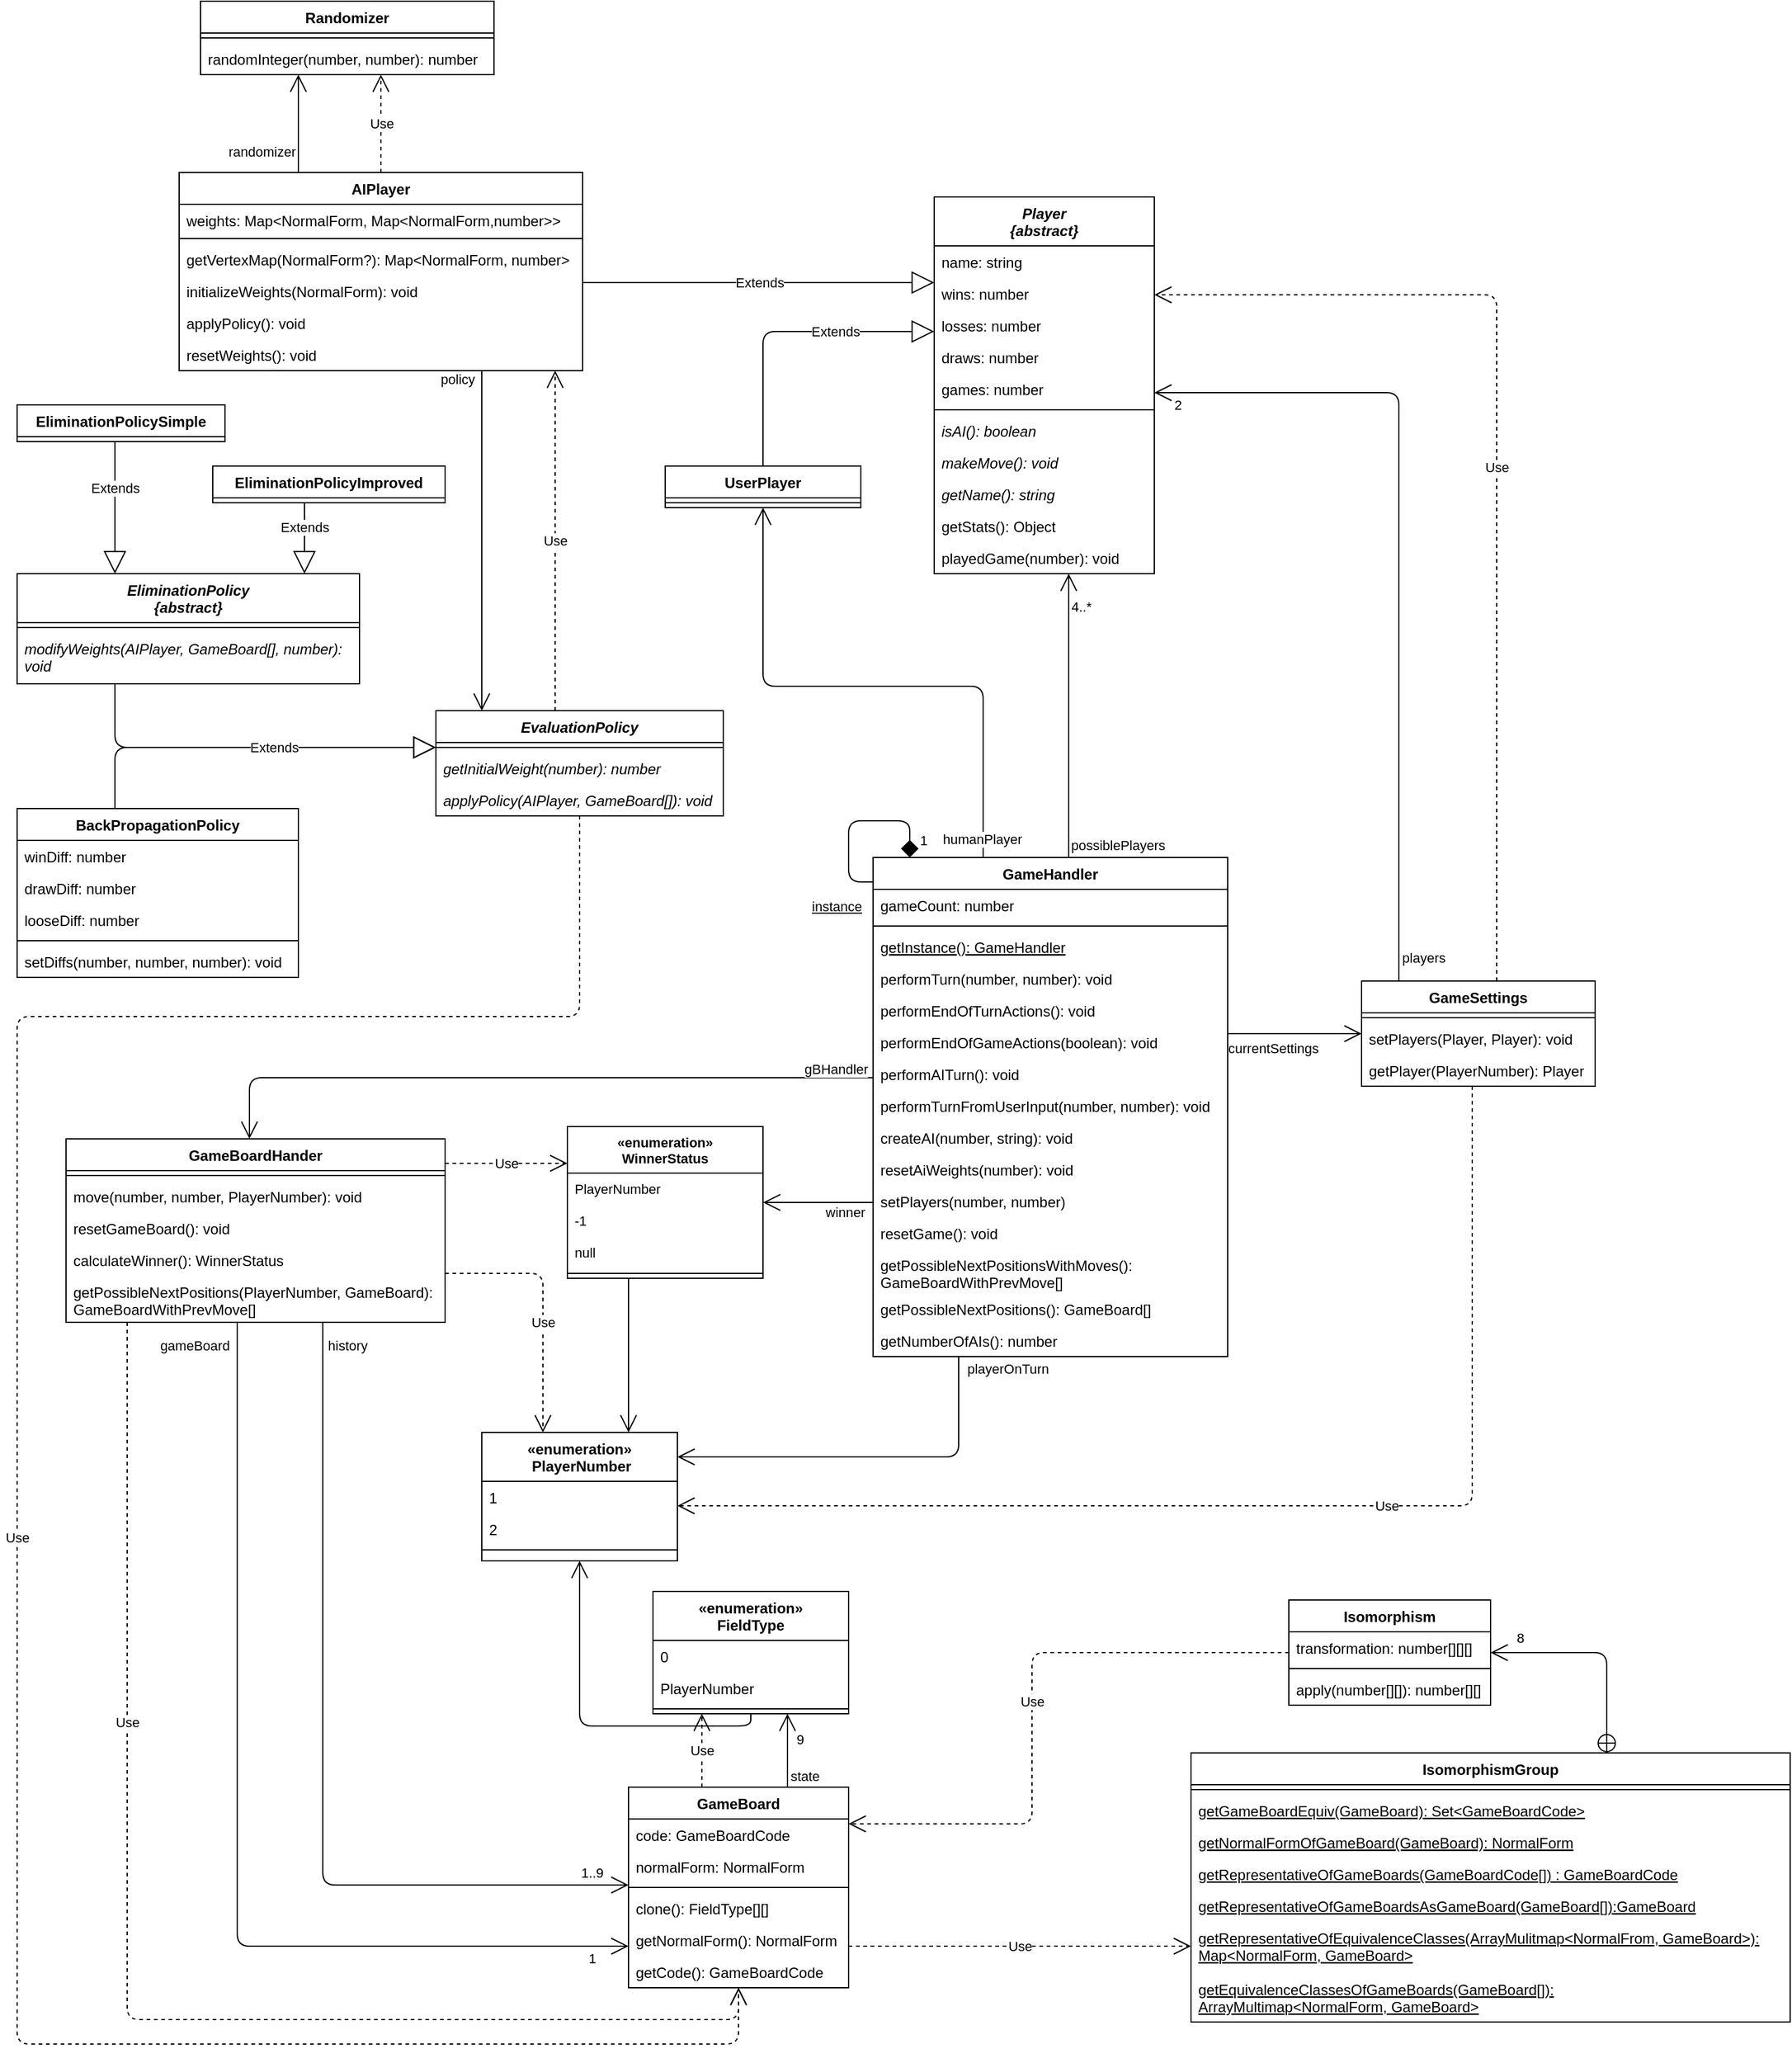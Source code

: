 <mxfile>
    <diagram id="LtpKRm_itNa-HTUQHWI9" name="Page-1">
        <mxGraphModel dx="2783" dy="-502" grid="1" gridSize="10" guides="0" tooltips="1" connect="1" arrows="1" fold="1" page="0" pageScale="1" pageWidth="850" pageHeight="1100" math="0" shadow="0">
            <root>
                <mxCell id="0"/>
                <mxCell id="1" parent="0"/>
                <mxCell id="2" value="GameHandler" style="swimlane;fontStyle=1;align=center;verticalAlign=top;childLayout=stackLayout;horizontal=1;startSize=26;horizontalStack=0;resizeParent=1;resizeParentMax=0;resizeLast=0;collapsible=1;marginBottom=0;labelBackgroundColor=default;fillStyle=auto;" parent="1" vertex="1">
                    <mxGeometry x="-130" y="1970" width="290" height="408" as="geometry"/>
                </mxCell>
                <mxCell id="13" value="gameCount: number" style="text;strokeColor=none;fillColor=none;align=left;verticalAlign=top;spacingLeft=4;spacingRight=4;overflow=hidden;rotatable=0;points=[[0,0.5],[1,0.5]];portConstraint=eastwest;" parent="2" vertex="1">
                    <mxGeometry y="26" width="290" height="26" as="geometry"/>
                </mxCell>
                <mxCell id="3" value="" style="line;strokeWidth=1;fillColor=none;align=left;verticalAlign=middle;spacingTop=-1;spacingLeft=3;spacingRight=3;rotatable=0;labelPosition=right;points=[];portConstraint=eastwest;strokeColor=inherit;" parent="2" vertex="1">
                    <mxGeometry y="52" width="290" height="8" as="geometry"/>
                </mxCell>
                <mxCell id="4" value="getInstance(): GameHandler" style="text;strokeColor=none;fillColor=none;align=left;verticalAlign=top;spacingLeft=4;spacingRight=4;overflow=hidden;rotatable=0;points=[[0,0.5],[1,0.5]];portConstraint=eastwest;fontStyle=4" parent="2" vertex="1">
                    <mxGeometry y="60" width="290" height="26" as="geometry"/>
                </mxCell>
                <mxCell id="14" value="performTurn(number, number): void" style="text;strokeColor=none;fillColor=none;align=left;verticalAlign=top;spacingLeft=4;spacingRight=4;overflow=hidden;rotatable=0;points=[[0,0.5],[1,0.5]];portConstraint=eastwest;" parent="2" vertex="1">
                    <mxGeometry y="86" width="290" height="26" as="geometry"/>
                </mxCell>
                <mxCell id="15" value="performEndOfTurnActions(): void" style="text;strokeColor=none;fillColor=none;align=left;verticalAlign=top;spacingLeft=4;spacingRight=4;overflow=hidden;rotatable=0;points=[[0,0.5],[1,0.5]];portConstraint=eastwest;" parent="2" vertex="1">
                    <mxGeometry y="112" width="290" height="26" as="geometry"/>
                </mxCell>
                <mxCell id="16" value="performEndOfGameActions(boolean): void" style="text;strokeColor=none;fillColor=none;align=left;verticalAlign=top;spacingLeft=4;spacingRight=4;overflow=hidden;rotatable=0;points=[[0,0.5],[1,0.5]];portConstraint=eastwest;" parent="2" vertex="1">
                    <mxGeometry y="138" width="290" height="26" as="geometry"/>
                </mxCell>
                <mxCell id="5" value="performAITurn(): void" style="text;strokeColor=none;fillColor=none;align=left;verticalAlign=top;spacingLeft=4;spacingRight=4;overflow=hidden;rotatable=0;points=[[0,0.5],[1,0.5]];portConstraint=eastwest;" parent="2" vertex="1">
                    <mxGeometry y="164" width="290" height="26" as="geometry"/>
                </mxCell>
                <mxCell id="6" value="performTurnFromUserInput(number, number): void" style="text;strokeColor=none;fillColor=none;align=left;verticalAlign=top;spacingLeft=4;spacingRight=4;overflow=hidden;rotatable=0;points=[[0,0.5],[1,0.5]];portConstraint=eastwest;" parent="2" vertex="1">
                    <mxGeometry y="190" width="290" height="26" as="geometry"/>
                </mxCell>
                <mxCell id="8" value="createAI(number, string): void" style="text;strokeColor=none;fillColor=none;align=left;verticalAlign=top;spacingLeft=4;spacingRight=4;overflow=hidden;rotatable=0;points=[[0,0.5],[1,0.5]];portConstraint=eastwest;" parent="2" vertex="1">
                    <mxGeometry y="216" width="290" height="26" as="geometry"/>
                </mxCell>
                <mxCell id="17" value="resetAiWeights(number): void" style="text;strokeColor=none;fillColor=none;align=left;verticalAlign=top;spacingLeft=4;spacingRight=4;overflow=hidden;rotatable=0;points=[[0,0.5],[1,0.5]];portConstraint=eastwest;" parent="2" vertex="1">
                    <mxGeometry y="242" width="290" height="26" as="geometry"/>
                </mxCell>
                <mxCell id="18" value="setPlayers(number, number)" style="text;strokeColor=none;fillColor=none;align=left;verticalAlign=top;spacingLeft=4;spacingRight=4;overflow=hidden;rotatable=0;points=[[0,0.5],[1,0.5]];portConstraint=eastwest;" parent="2" vertex="1">
                    <mxGeometry y="268" width="290" height="26" as="geometry"/>
                </mxCell>
                <mxCell id="7" value="resetGame(): void" style="text;strokeColor=none;fillColor=none;align=left;verticalAlign=top;spacingLeft=4;spacingRight=4;overflow=hidden;rotatable=0;points=[[0,0.5],[1,0.5]];portConstraint=eastwest;" parent="2" vertex="1">
                    <mxGeometry y="294" width="290" height="26" as="geometry"/>
                </mxCell>
                <mxCell id="9" value="getPossibleNextPositionsWithMoves(): &#10;GameBoardWithPrevMove[]" style="text;strokeColor=none;fillColor=none;align=left;verticalAlign=top;spacingLeft=4;spacingRight=4;overflow=hidden;rotatable=0;points=[[0,0.5],[1,0.5]];portConstraint=eastwest;" parent="2" vertex="1">
                    <mxGeometry y="320" width="290" height="36" as="geometry"/>
                </mxCell>
                <mxCell id="10" value="getPossibleNextPositions(): GameBoard[]" style="text;strokeColor=none;fillColor=none;align=left;verticalAlign=top;spacingLeft=4;spacingRight=4;overflow=hidden;rotatable=0;points=[[0,0.5],[1,0.5]];portConstraint=eastwest;" parent="2" vertex="1">
                    <mxGeometry y="356" width="290" height="26" as="geometry"/>
                </mxCell>
                <mxCell id="19" value="getNumberOfAIs(): number" style="text;strokeColor=none;fillColor=none;align=left;verticalAlign=top;spacingLeft=4;spacingRight=4;overflow=hidden;rotatable=0;points=[[0,0.5],[1,0.5]];portConstraint=eastwest;" parent="2" vertex="1">
                    <mxGeometry y="382" width="290" height="26" as="geometry"/>
                </mxCell>
                <mxCell id="11" value="&lt;font style=&quot;font-size: 11px;&quot;&gt;&lt;u&gt;instance&lt;/u&gt;&lt;/font&gt;" style="endArrow=diamond;endFill=1;endSize=12;html=1;fontSize=12;elbow=vertical;edgeStyle=orthogonalEdgeStyle;" parent="1" source="2" target="2" edge="1">
                    <mxGeometry x="-0.734" y="22" width="160" relative="1" as="geometry">
                        <mxPoint x="390" y="1860" as="sourcePoint"/>
                        <mxPoint x="400" y="1846" as="targetPoint"/>
                        <Array as="points">
                            <mxPoint x="-150" y="1990"/>
                            <mxPoint x="-150" y="1940"/>
                            <mxPoint x="-100" y="1940"/>
                        </Array>
                        <mxPoint x="12" y="20" as="offset"/>
                    </mxGeometry>
                </mxCell>
                <mxCell id="12" value="1" style="edgeLabel;html=1;align=center;verticalAlign=middle;resizable=0;points=[];fontSize=11;" parent="11" vertex="1" connectable="0">
                    <mxGeometry x="0.497" y="-1" relative="1" as="geometry">
                        <mxPoint x="18" y="15" as="offset"/>
                    </mxGeometry>
                </mxCell>
                <mxCell id="27" value="gBHandler" style="endArrow=open;endFill=0;html=1;edgeStyle=elbowEdgeStyle;align=left;verticalAlign=top;strokeWidth=1;endSize=12;" parent="1" source="2" target="33" edge="1">
                    <mxGeometry x="-0.793" y="-20" relative="1" as="geometry">
                        <mxPoint x="-70" y="2440" as="sourcePoint"/>
                        <mxPoint x="-220" y="2530" as="targetPoint"/>
                        <Array as="points">
                            <mxPoint x="-640" y="2150"/>
                            <mxPoint x="-700" y="2150"/>
                            <mxPoint x="-700" y="2120"/>
                            <mxPoint x="-300" y="2130"/>
                        </Array>
                        <mxPoint as="offset"/>
                    </mxGeometry>
                </mxCell>
                <mxCell id="33" value="GameBoardHander" style="swimlane;fontStyle=1;align=center;verticalAlign=top;childLayout=stackLayout;horizontal=1;startSize=26;horizontalStack=0;resizeParent=1;resizeParentMax=0;resizeLast=0;collapsible=1;marginBottom=0;" parent="1" vertex="1">
                    <mxGeometry x="-790" y="2200" width="310" height="150" as="geometry"/>
                </mxCell>
                <mxCell id="35" value="" style="line;strokeWidth=1;fillColor=none;align=left;verticalAlign=middle;spacingTop=-1;spacingLeft=3;spacingRight=3;rotatable=0;labelPosition=right;points=[];portConstraint=eastwest;strokeColor=inherit;" parent="33" vertex="1">
                    <mxGeometry y="26" width="310" height="8" as="geometry"/>
                </mxCell>
                <mxCell id="34" value="move(number, number, PlayerNumber): void" style="text;strokeColor=none;fillColor=none;align=left;verticalAlign=top;spacingLeft=4;spacingRight=4;overflow=hidden;rotatable=0;points=[[0,0.5],[1,0.5]];portConstraint=eastwest;" parent="33" vertex="1">
                    <mxGeometry y="34" width="310" height="26" as="geometry"/>
                </mxCell>
                <mxCell id="36" value="resetGameBoard(): void" style="text;strokeColor=none;fillColor=none;align=left;verticalAlign=top;spacingLeft=4;spacingRight=4;overflow=hidden;rotatable=0;points=[[0,0.5],[1,0.5]];portConstraint=eastwest;" parent="33" vertex="1">
                    <mxGeometry y="60" width="310" height="26" as="geometry"/>
                </mxCell>
                <mxCell id="37" value="calculateWinner(): WinnerStatus" style="text;strokeColor=none;fillColor=none;align=left;verticalAlign=top;spacingLeft=4;spacingRight=4;overflow=hidden;rotatable=0;points=[[0,0.5],[1,0.5]];portConstraint=eastwest;" parent="33" vertex="1">
                    <mxGeometry y="86" width="310" height="26" as="geometry"/>
                </mxCell>
                <mxCell id="38" value="getPossibleNextPositions(PlayerNumber, GameBoard): &#10;GameBoardWithPrevMove[]" style="text;strokeColor=none;fillColor=none;align=left;verticalAlign=top;spacingLeft=4;spacingRight=4;overflow=hidden;rotatable=0;points=[[0,0.5],[1,0.5]];portConstraint=eastwest;" parent="33" vertex="1">
                    <mxGeometry y="112" width="310" height="38" as="geometry"/>
                </mxCell>
                <mxCell id="48" value="" style="endArrow=open;endFill=1;endSize=12;html=1;strokeWidth=1;edgeStyle=orthogonalEdgeStyle;" parent="1" source="33" target="55" edge="1">
                    <mxGeometry width="160" relative="1" as="geometry">
                        <mxPoint x="-420" y="2440" as="sourcePoint"/>
                        <mxPoint x="-250" y="2550" as="targetPoint"/>
                        <Array as="points">
                            <mxPoint x="-580" y="2810"/>
                        </Array>
                    </mxGeometry>
                </mxCell>
                <mxCell id="50" value="history" style="edgeLabel;html=1;align=center;verticalAlign=middle;resizable=0;points=[];" parent="48" vertex="1" connectable="0">
                    <mxGeometry x="-0.611" y="4" relative="1" as="geometry">
                        <mxPoint x="16" y="-119" as="offset"/>
                    </mxGeometry>
                </mxCell>
                <mxCell id="51" value="1..9" style="edgeLabel;html=1;align=center;verticalAlign=middle;resizable=0;points=[];" parent="48" vertex="1" connectable="0">
                    <mxGeometry x="0.547" y="1" relative="1" as="geometry">
                        <mxPoint x="131" y="-9" as="offset"/>
                    </mxGeometry>
                </mxCell>
                <mxCell id="49" value="" style="endArrow=open;endFill=1;endSize=12;html=1;strokeWidth=1;edgeStyle=orthogonalEdgeStyle;" parent="1" source="33" target="55" edge="1">
                    <mxGeometry width="160" relative="1" as="geometry">
                        <mxPoint x="-420" y="2440" as="sourcePoint"/>
                        <mxPoint x="-250" y="2597" as="targetPoint"/>
                        <Array as="points">
                            <mxPoint x="-650" y="2860"/>
                        </Array>
                    </mxGeometry>
                </mxCell>
                <mxCell id="52" value="gameBoard" style="edgeLabel;html=1;align=center;verticalAlign=middle;resizable=0;points=[];" parent="49" vertex="1" connectable="0">
                    <mxGeometry x="-0.838" relative="1" as="geometry">
                        <mxPoint x="-35" y="-48" as="offset"/>
                    </mxGeometry>
                </mxCell>
                <mxCell id="53" value="1" style="edgeLabel;html=1;align=center;verticalAlign=middle;resizable=0;points=[];" parent="49" vertex="1" connectable="0">
                    <mxGeometry x="0.704" y="2" relative="1" as="geometry">
                        <mxPoint x="93" y="12" as="offset"/>
                    </mxGeometry>
                </mxCell>
                <mxCell id="54" value="Use" style="endArrow=open;endSize=12;dashed=1;html=1;strokeWidth=1;edgeStyle=orthogonalEdgeStyle;" parent="1" source="33" target="55" edge="1">
                    <mxGeometry x="-0.404" width="160" relative="1" as="geometry">
                        <mxPoint x="-420" y="2440" as="sourcePoint"/>
                        <mxPoint x="-250" y="2650" as="targetPoint"/>
                        <Array as="points">
                            <mxPoint x="-740" y="2920"/>
                            <mxPoint x="-240" y="2920"/>
                        </Array>
                        <mxPoint as="offset"/>
                    </mxGeometry>
                </mxCell>
                <mxCell id="55" value="GameBoard" style="swimlane;fontStyle=1;align=center;verticalAlign=top;childLayout=stackLayout;horizontal=1;startSize=26;horizontalStack=0;resizeParent=1;resizeParentMax=0;resizeLast=0;collapsible=1;marginBottom=0;" parent="1" vertex="1">
                    <mxGeometry x="-330" y="2730" width="180" height="164" as="geometry"/>
                </mxCell>
                <mxCell id="56" value="code: GameBoardCode" style="text;strokeColor=none;fillColor=none;align=left;verticalAlign=top;spacingLeft=4;spacingRight=4;overflow=hidden;rotatable=0;points=[[0,0.5],[1,0.5]];portConstraint=eastwest;" parent="55" vertex="1">
                    <mxGeometry y="26" width="180" height="26" as="geometry"/>
                </mxCell>
                <mxCell id="59" value="normalForm: NormalForm" style="text;strokeColor=none;fillColor=none;align=left;verticalAlign=top;spacingLeft=4;spacingRight=4;overflow=hidden;rotatable=0;points=[[0,0.5],[1,0.5]];portConstraint=eastwest;" parent="55" vertex="1">
                    <mxGeometry y="52" width="180" height="26" as="geometry"/>
                </mxCell>
                <mxCell id="57" value="" style="line;strokeWidth=1;fillColor=none;align=left;verticalAlign=middle;spacingTop=-1;spacingLeft=3;spacingRight=3;rotatable=0;labelPosition=right;points=[];portConstraint=eastwest;strokeColor=inherit;" parent="55" vertex="1">
                    <mxGeometry y="78" width="180" height="8" as="geometry"/>
                </mxCell>
                <mxCell id="58" value="clone(): FieldType[][]" style="text;strokeColor=none;fillColor=none;align=left;verticalAlign=top;spacingLeft=4;spacingRight=4;overflow=hidden;rotatable=0;points=[[0,0.5],[1,0.5]];portConstraint=eastwest;" parent="55" vertex="1">
                    <mxGeometry y="86" width="180" height="26" as="geometry"/>
                </mxCell>
                <mxCell id="60" value="getNormalForm(): NormalForm" style="text;strokeColor=none;fillColor=none;align=left;verticalAlign=top;spacingLeft=4;spacingRight=4;overflow=hidden;rotatable=0;points=[[0,0.5],[1,0.5]];portConstraint=eastwest;" parent="55" vertex="1">
                    <mxGeometry y="112" width="180" height="26" as="geometry"/>
                </mxCell>
                <mxCell id="61" value="getCode(): GameBoardCode" style="text;strokeColor=none;fillColor=none;align=left;verticalAlign=top;spacingLeft=4;spacingRight=4;overflow=hidden;rotatable=0;points=[[0,0.5],[1,0.5]];portConstraint=eastwest;" parent="55" vertex="1">
                    <mxGeometry y="138" width="180" height="26" as="geometry"/>
                </mxCell>
                <mxCell id="62" value="«enumeration»&#10;FieldType" style="swimlane;fontStyle=1;align=center;verticalAlign=top;childLayout=stackLayout;horizontal=1;startSize=40;horizontalStack=0;resizeParent=1;resizeParentMax=0;resizeLast=0;collapsible=1;marginBottom=0;rounded=0;" parent="1" vertex="1">
                    <mxGeometry x="-310" y="2570" width="160" height="100" as="geometry"/>
                </mxCell>
                <mxCell id="63" value="0" style="text;strokeColor=none;fillColor=none;align=left;verticalAlign=top;spacingLeft=4;spacingRight=4;overflow=hidden;rotatable=0;points=[[0,0.5],[1,0.5]];portConstraint=eastwest;rounded=0;" parent="62" vertex="1">
                    <mxGeometry y="40" width="160" height="26" as="geometry"/>
                </mxCell>
                <mxCell id="64" value="PlayerNumber" style="text;strokeColor=none;fillColor=none;align=left;verticalAlign=top;spacingLeft=4;spacingRight=4;overflow=hidden;rotatable=0;points=[[0,0.5],[1,0.5]];portConstraint=eastwest;rounded=0;" parent="62" vertex="1">
                    <mxGeometry y="66" width="160" height="26" as="geometry"/>
                </mxCell>
                <mxCell id="65" value="" style="line;strokeWidth=1;fillColor=none;align=left;verticalAlign=middle;spacingTop=-1;spacingLeft=3;spacingRight=3;rotatable=0;labelPosition=right;points=[];portConstraint=eastwest;strokeColor=inherit;rounded=0;" parent="62" vertex="1">
                    <mxGeometry y="92" width="160" height="8" as="geometry"/>
                </mxCell>
                <mxCell id="66" value="" style="endArrow=open;endFill=1;endSize=12;html=1;edgeStyle=orthogonalEdgeStyle;" parent="1" source="55" target="62" edge="1">
                    <mxGeometry width="160" relative="1" as="geometry">
                        <mxPoint x="130" y="2480" as="sourcePoint"/>
                        <mxPoint x="290" y="2480" as="targetPoint"/>
                        <Array as="points">
                            <mxPoint x="-200" y="2700"/>
                            <mxPoint x="-200" y="2700"/>
                        </Array>
                    </mxGeometry>
                </mxCell>
                <mxCell id="67" value="state" style="edgeLabel;html=1;align=center;verticalAlign=middle;resizable=0;points=[];" parent="66" vertex="1" connectable="0">
                    <mxGeometry x="-0.762" y="4" relative="1" as="geometry">
                        <mxPoint x="18" y="-2" as="offset"/>
                    </mxGeometry>
                </mxCell>
                <mxCell id="68" value="9" style="edgeLabel;html=1;align=center;verticalAlign=middle;resizable=0;points=[];" parent="66" vertex="1" connectable="0">
                    <mxGeometry x="0.588" y="2" relative="1" as="geometry">
                        <mxPoint x="12" y="8" as="offset"/>
                    </mxGeometry>
                </mxCell>
                <mxCell id="69" value="Use" style="endArrow=open;endSize=12;dashed=1;html=1;edgeStyle=orthogonalEdgeStyle;" parent="1" source="55" target="62" edge="1">
                    <mxGeometry width="160" relative="1" as="geometry">
                        <mxPoint x="10" y="2510" as="sourcePoint"/>
                        <mxPoint x="170" y="2510" as="targetPoint"/>
                        <Array as="points">
                            <mxPoint x="-270" y="2700"/>
                            <mxPoint x="-270" y="2700"/>
                        </Array>
                    </mxGeometry>
                </mxCell>
                <mxCell id="70" value="«enumeration»&#10; PlayerNumber" style="swimlane;fontStyle=1;align=center;verticalAlign=top;childLayout=stackLayout;horizontal=1;startSize=40;horizontalStack=0;resizeParent=1;resizeLast=0;collapsible=1;marginBottom=0;rounded=0;shadow=0;strokeWidth=1;" parent="1" vertex="1">
                    <mxGeometry x="-450" y="2440" width="160" height="105" as="geometry">
                        <mxRectangle x="120" y="360" width="160" height="26" as="alternateBounds"/>
                    </mxGeometry>
                </mxCell>
                <mxCell id="71" value="1" style="text;align=left;verticalAlign=top;spacingLeft=4;spacingRight=4;overflow=hidden;rotatable=0;points=[[0,0.5],[1,0.5]];portConstraint=eastwest;rounded=0;" parent="70" vertex="1">
                    <mxGeometry y="40" width="160" height="26" as="geometry"/>
                </mxCell>
                <mxCell id="72" value="2" style="text;align=left;verticalAlign=top;spacingLeft=4;spacingRight=4;overflow=hidden;rotatable=0;points=[[0,0.5],[1,0.5]];portConstraint=eastwest;rounded=0;shadow=0;html=0;" parent="70" vertex="1">
                    <mxGeometry y="66" width="160" height="26" as="geometry"/>
                </mxCell>
                <mxCell id="73" value="" style="line;html=1;strokeWidth=1;align=left;verticalAlign=middle;spacingTop=-1;spacingLeft=3;spacingRight=3;rotatable=0;labelPosition=right;points=[];portConstraint=eastwest;rounded=0;" parent="70" vertex="1">
                    <mxGeometry y="92" width="160" height="8" as="geometry"/>
                </mxCell>
                <mxCell id="74" value="" style="endArrow=open;endFill=1;endSize=12;html=1;edgeStyle=orthogonalEdgeStyle;" parent="1" source="62" target="70" edge="1">
                    <mxGeometry width="160" relative="1" as="geometry">
                        <mxPoint x="-60" y="2550" as="sourcePoint"/>
                        <mxPoint x="100" y="2550" as="targetPoint"/>
                        <Array as="points">
                            <mxPoint x="-370" y="2680"/>
                        </Array>
                    </mxGeometry>
                </mxCell>
                <mxCell id="75" value="«enumeration»&#10;WinnerStatus" style="swimlane;fontStyle=1;align=center;verticalAlign=top;childLayout=stackLayout;horizontal=1;startSize=38;horizontalStack=0;resizeParent=1;resizeParentMax=0;resizeLast=0;collapsible=1;marginBottom=0;fontFamily=Helvetica;fontSize=11;fontColor=default;rounded=0;" parent="1" vertex="1">
                    <mxGeometry x="-380" y="2190" width="160" height="124" as="geometry"/>
                </mxCell>
                <mxCell id="76" value="PlayerNumber" style="text;strokeColor=none;fillColor=none;align=left;verticalAlign=top;spacingLeft=4;spacingRight=4;overflow=hidden;rotatable=0;points=[[0,0.5],[1,0.5]];portConstraint=eastwest;fontFamily=Helvetica;fontSize=11;fontColor=default;rounded=0;" parent="75" vertex="1">
                    <mxGeometry y="38" width="160" height="26" as="geometry"/>
                </mxCell>
                <mxCell id="77" value="-1" style="text;strokeColor=none;fillColor=none;align=left;verticalAlign=top;spacingLeft=4;spacingRight=4;overflow=hidden;rotatable=0;points=[[0,0.5],[1,0.5]];portConstraint=eastwest;fontFamily=Helvetica;fontSize=11;fontColor=default;rounded=0;" parent="75" vertex="1">
                    <mxGeometry y="64" width="160" height="26" as="geometry"/>
                </mxCell>
                <mxCell id="78" value="null" style="text;strokeColor=none;fillColor=none;align=left;verticalAlign=top;spacingLeft=4;spacingRight=4;overflow=hidden;rotatable=0;points=[[0,0.5],[1,0.5]];portConstraint=eastwest;fontFamily=Helvetica;fontSize=11;fontColor=default;rounded=0;" parent="75" vertex="1">
                    <mxGeometry y="90" width="160" height="26" as="geometry"/>
                </mxCell>
                <mxCell id="79" value="" style="line;strokeWidth=1;fillColor=none;align=left;verticalAlign=middle;spacingTop=-1;spacingLeft=3;spacingRight=3;rotatable=0;labelPosition=right;points=[];portConstraint=eastwest;strokeColor=inherit;fontFamily=Helvetica;fontSize=11;fontColor=default;rounded=0;" parent="75" vertex="1">
                    <mxGeometry y="116" width="160" height="8" as="geometry"/>
                </mxCell>
                <mxCell id="80" value="" style="endArrow=open;endFill=1;endSize=12;html=1;edgeStyle=orthogonalEdgeStyle;" parent="1" source="75" target="70" edge="1">
                    <mxGeometry width="160" relative="1" as="geometry">
                        <mxPoint x="-140" y="2560" as="sourcePoint"/>
                        <mxPoint x="20" y="2560" as="targetPoint"/>
                        <Array as="points">
                            <mxPoint x="-330" y="2360"/>
                            <mxPoint x="-330" y="2360"/>
                        </Array>
                    </mxGeometry>
                </mxCell>
                <mxCell id="81" value="" style="endArrow=open;endFill=1;endSize=12;html=1;edgeStyle=orthogonalEdgeStyle;" parent="1" source="2" target="75" edge="1">
                    <mxGeometry width="160" relative="1" as="geometry">
                        <mxPoint x="310" y="2160" as="sourcePoint"/>
                        <mxPoint x="10" y="2350" as="targetPoint"/>
                        <Array as="points">
                            <mxPoint x="-140" y="2252"/>
                            <mxPoint x="-140" y="2252"/>
                        </Array>
                    </mxGeometry>
                </mxCell>
                <mxCell id="82" value="winner" style="edgeLabel;html=1;align=center;verticalAlign=middle;resizable=0;points=[];" parent="81" vertex="1" connectable="0">
                    <mxGeometry x="-0.683" relative="1" as="geometry">
                        <mxPoint x="-9" y="8" as="offset"/>
                    </mxGeometry>
                </mxCell>
                <mxCell id="83" value="Use" style="endArrow=open;endSize=12;dashed=1;html=1;edgeStyle=orthogonalEdgeStyle;" parent="1" source="33" target="75" edge="1">
                    <mxGeometry width="160" relative="1" as="geometry">
                        <mxPoint x="-270" y="2440" as="sourcePoint"/>
                        <mxPoint x="-110" y="2440" as="targetPoint"/>
                        <Array as="points">
                            <mxPoint x="-460" y="2220"/>
                            <mxPoint x="-460" y="2220"/>
                        </Array>
                    </mxGeometry>
                </mxCell>
                <mxCell id="84" value="Use" style="endArrow=open;endSize=12;dashed=1;html=1;edgeStyle=orthogonalEdgeStyle;" parent="1" source="33" target="70" edge="1">
                    <mxGeometry x="0.143" width="160" relative="1" as="geometry">
                        <mxPoint x="-130" y="2450" as="sourcePoint"/>
                        <mxPoint x="30" y="2450" as="targetPoint"/>
                        <Array as="points">
                            <mxPoint x="-400" y="2310"/>
                        </Array>
                        <mxPoint as="offset"/>
                    </mxGeometry>
                </mxCell>
                <mxCell id="85" value="" style="endArrow=open;endFill=1;endSize=12;html=1;edgeStyle=orthogonalEdgeStyle;" parent="1" source="2" target="70" edge="1">
                    <mxGeometry width="160" relative="1" as="geometry">
                        <mxPoint x="200" y="2180" as="sourcePoint"/>
                        <mxPoint x="220" y="2430" as="targetPoint"/>
                        <Array as="points">
                            <mxPoint x="-60" y="2460"/>
                        </Array>
                    </mxGeometry>
                </mxCell>
                <mxCell id="86" value="playerOnTurn" style="edgeLabel;html=1;align=center;verticalAlign=middle;resizable=0;points=[];" parent="85" vertex="1" connectable="0">
                    <mxGeometry x="-0.906" y="-3" relative="1" as="geometry">
                        <mxPoint x="43" y="-5" as="offset"/>
                    </mxGeometry>
                </mxCell>
                <mxCell id="87" value="IsomorphismGroup" style="swimlane;fontStyle=1;align=center;verticalAlign=top;childLayout=stackLayout;horizontal=1;startSize=26;horizontalStack=0;resizeParent=1;resizeParentMax=0;resizeLast=0;collapsible=1;marginBottom=0;rounded=0;" parent="1" vertex="1">
                    <mxGeometry x="130" y="2702" width="490" height="220" as="geometry"/>
                </mxCell>
                <mxCell id="88" value="" style="line;strokeWidth=1;fillColor=none;align=left;verticalAlign=middle;spacingTop=-1;spacingLeft=3;spacingRight=3;rotatable=0;labelPosition=right;points=[];portConstraint=eastwest;strokeColor=inherit;rounded=0;" parent="87" vertex="1">
                    <mxGeometry y="26" width="490" height="8" as="geometry"/>
                </mxCell>
                <mxCell id="89" value="getGameBoardEquiv(GameBoard): Set&lt;GameBoardCode&gt;" style="text;strokeColor=none;fillColor=none;align=left;verticalAlign=top;spacingLeft=4;spacingRight=4;overflow=hidden;rotatable=0;points=[[0,0.5],[1,0.5]];portConstraint=eastwest;rounded=0;fontStyle=4" parent="87" vertex="1">
                    <mxGeometry y="34" width="490" height="26" as="geometry"/>
                </mxCell>
                <mxCell id="90" value="getNormalFormOfGameBoard(GameBoard): NormalForm" style="text;strokeColor=none;fillColor=none;align=left;verticalAlign=top;spacingLeft=4;spacingRight=4;overflow=hidden;rotatable=0;points=[[0,0.5],[1,0.5]];portConstraint=eastwest;fontStyle=4" parent="87" vertex="1">
                    <mxGeometry y="60" width="490" height="26" as="geometry"/>
                </mxCell>
                <mxCell id="91" value="getRepresentativeOfGameBoards(GameBoardCode[]) : GameBoardCode" style="text;strokeColor=none;fillColor=none;align=left;verticalAlign=top;spacingLeft=4;spacingRight=4;overflow=hidden;rotatable=0;points=[[0,0.5],[1,0.5]];portConstraint=eastwest;fontStyle=4" parent="87" vertex="1">
                    <mxGeometry y="86" width="490" height="26" as="geometry"/>
                </mxCell>
                <mxCell id="100" value="getRepresentativeOfGameBoardsAsGameBoard(GameBoard[]):GameBoard" style="text;strokeColor=none;fillColor=none;align=left;verticalAlign=top;spacingLeft=4;spacingRight=4;overflow=hidden;rotatable=0;points=[[0,0.5],[1,0.5]];portConstraint=eastwest;fontStyle=4" parent="87" vertex="1">
                    <mxGeometry y="112" width="490" height="26" as="geometry"/>
                </mxCell>
                <mxCell id="101" value="getRepresentativeOfEquivalenceClasses(ArrayMulitmap&lt;NormalFrom, GameBoard&gt;):&#10;Map&lt;NormalForm, GameBoard&gt;" style="text;strokeColor=none;fillColor=none;align=left;verticalAlign=top;spacingLeft=4;spacingRight=4;overflow=hidden;rotatable=0;points=[[0,0.5],[1,0.5]];portConstraint=eastwest;fontStyle=4" parent="87" vertex="1">
                    <mxGeometry y="138" width="490" height="42" as="geometry"/>
                </mxCell>
                <mxCell id="102" value="getEquivalenceClassesOfGameBoards(GameBoard[]):&#10;ArrayMultimap&lt;NormalForm, GameBoard&gt;" style="text;strokeColor=none;fillColor=none;align=left;verticalAlign=top;spacingLeft=4;spacingRight=4;overflow=hidden;rotatable=0;points=[[0,0.5],[1,0.5]];portConstraint=eastwest;fontStyle=4" parent="87" vertex="1">
                    <mxGeometry y="180" width="490" height="40" as="geometry"/>
                </mxCell>
                <mxCell id="92" value="Isomorphism" style="swimlane;fontStyle=1;align=center;verticalAlign=top;childLayout=stackLayout;horizontal=1;startSize=26;horizontalStack=0;resizeParent=1;resizeParentMax=0;resizeLast=0;collapsible=1;marginBottom=0;rounded=0;" parent="1" vertex="1">
                    <mxGeometry x="210" y="2577" width="165" height="86" as="geometry"/>
                </mxCell>
                <mxCell id="93" value="transformation: number[][][]" style="text;strokeColor=none;fillColor=none;align=left;verticalAlign=top;spacingLeft=4;spacingRight=4;overflow=hidden;rotatable=0;points=[[0,0.5],[1,0.5]];portConstraint=eastwest;rounded=0;" parent="92" vertex="1">
                    <mxGeometry y="26" width="165" height="26" as="geometry"/>
                </mxCell>
                <mxCell id="94" value="" style="line;strokeWidth=1;fillColor=none;align=left;verticalAlign=middle;spacingTop=-1;spacingLeft=3;spacingRight=3;rotatable=0;labelPosition=right;points=[];portConstraint=eastwest;strokeColor=inherit;rounded=0;" parent="92" vertex="1">
                    <mxGeometry y="52" width="165" height="8" as="geometry"/>
                </mxCell>
                <mxCell id="95" value="apply(number[][]): number[][]" style="text;strokeColor=none;fillColor=none;align=left;verticalAlign=top;spacingLeft=4;spacingRight=4;overflow=hidden;rotatable=0;points=[[0,0.5],[1,0.5]];portConstraint=eastwest;rounded=0;" parent="92" vertex="1">
                    <mxGeometry y="60" width="165" height="26" as="geometry"/>
                </mxCell>
                <mxCell id="96" value="" style="endArrow=open;startArrow=circlePlus;endFill=0;startFill=0;endSize=12;html=1;edgeStyle=elbowEdgeStyle;" parent="1" source="87" target="92" edge="1">
                    <mxGeometry width="160" relative="1" as="geometry">
                        <mxPoint x="205" y="2526" as="sourcePoint"/>
                        <mxPoint x="120" y="2526" as="targetPoint"/>
                        <Array as="points">
                            <mxPoint x="470" y="2620"/>
                        </Array>
                    </mxGeometry>
                </mxCell>
                <mxCell id="97" value="8" style="edgeLabel;html=1;align=center;verticalAlign=middle;resizable=0;points=[];" parent="96" connectable="0" vertex="1">
                    <mxGeometry x="0.61" y="-1" relative="1" as="geometry">
                        <mxPoint x="-11" y="-11" as="offset"/>
                    </mxGeometry>
                </mxCell>
                <mxCell id="98" value="Use" style="endArrow=open;endSize=12;dashed=1;html=1;edgeStyle=orthogonalEdgeStyle;" parent="1" source="55" target="87" edge="1">
                    <mxGeometry width="160" relative="1" as="geometry">
                        <mxPoint x="120" y="2570" as="sourcePoint"/>
                        <mxPoint x="280" y="2570" as="targetPoint"/>
                        <Array as="points">
                            <mxPoint x="-10" y="2860"/>
                            <mxPoint x="-10" y="2860"/>
                        </Array>
                    </mxGeometry>
                </mxCell>
                <mxCell id="99" value="Use" style="endArrow=open;endSize=12;dashed=1;html=1;edgeStyle=orthogonalEdgeStyle;" parent="1" source="92" target="55" edge="1">
                    <mxGeometry width="160" relative="1" as="geometry">
                        <mxPoint x="20" y="2570" as="sourcePoint"/>
                        <mxPoint x="180" y="2570" as="targetPoint"/>
                        <Array as="points">
                            <mxPoint x="320" y="2620"/>
                            <mxPoint y="2620"/>
                            <mxPoint y="2760"/>
                        </Array>
                    </mxGeometry>
                </mxCell>
                <mxCell id="103" value="GameSettings" style="swimlane;fontStyle=1;align=center;verticalAlign=top;childLayout=stackLayout;horizontal=1;startSize=26;horizontalStack=0;resizeParent=1;resizeParentMax=0;resizeLast=0;collapsible=1;marginBottom=0;" parent="1" vertex="1">
                    <mxGeometry x="269.5" y="2071" width="191" height="86" as="geometry">
                        <mxRectangle x="272.5" y="2450" width="120" height="30" as="alternateBounds"/>
                    </mxGeometry>
                </mxCell>
                <mxCell id="108" value="" style="line;strokeWidth=1;fillColor=none;align=left;verticalAlign=middle;spacingTop=-1;spacingLeft=3;spacingRight=3;rotatable=0;labelPosition=right;points=[];portConstraint=eastwest;strokeColor=inherit;" parent="103" vertex="1">
                    <mxGeometry y="26" width="191" height="8" as="geometry"/>
                </mxCell>
                <mxCell id="110" value="setPlayers(Player, Player): void" style="text;strokeColor=none;fillColor=none;align=left;verticalAlign=top;spacingLeft=4;spacingRight=4;overflow=hidden;rotatable=0;points=[[0,0.5],[1,0.5]];portConstraint=eastwest;" parent="103" vertex="1">
                    <mxGeometry y="34" width="191" height="26" as="geometry"/>
                </mxCell>
                <mxCell id="109" value="getPlayer(PlayerNumber): Player" style="text;strokeColor=none;fillColor=none;align=left;verticalAlign=top;spacingLeft=4;spacingRight=4;overflow=hidden;rotatable=0;points=[[0,0.5],[1,0.5]];portConstraint=eastwest;" parent="103" vertex="1">
                    <mxGeometry y="60" width="191" height="26" as="geometry"/>
                </mxCell>
                <mxCell id="111" value="" style="endArrow=open;endFill=1;endSize=12;html=1;edgeStyle=orthogonalEdgeStyle;" parent="1" source="2" target="103" edge="1">
                    <mxGeometry width="160" relative="1" as="geometry">
                        <mxPoint x="160" y="2190" as="sourcePoint"/>
                        <mxPoint x="320" y="2190" as="targetPoint"/>
                        <Array as="points">
                            <mxPoint x="170" y="2114"/>
                            <mxPoint x="170" y="2114"/>
                        </Array>
                    </mxGeometry>
                </mxCell>
                <mxCell id="112" value="currentSettings" style="edgeLabel;html=1;align=center;verticalAlign=middle;resizable=0;points=[];" parent="111" vertex="1" connectable="0">
                    <mxGeometry x="-0.679" y="-1" relative="1" as="geometry">
                        <mxPoint x="19" y="11" as="offset"/>
                    </mxGeometry>
                </mxCell>
                <mxCell id="114" value="Player&#10;{abstract}" style="swimlane;fontStyle=3;align=center;verticalAlign=top;childLayout=stackLayout;horizontal=1;startSize=40;horizontalStack=0;resizeParent=1;resizeParentMax=0;resizeLast=0;collapsible=1;marginBottom=0;" parent="1" vertex="1">
                    <mxGeometry x="-80" y="1430" width="180" height="308" as="geometry"/>
                </mxCell>
                <mxCell id="135" value="name: string" style="text;strokeColor=none;fillColor=none;align=left;verticalAlign=top;spacingLeft=4;spacingRight=4;overflow=hidden;rotatable=0;points=[[0,0.5],[1,0.5]];portConstraint=eastwest;" parent="114" vertex="1">
                    <mxGeometry y="40" width="180" height="26" as="geometry"/>
                </mxCell>
                <mxCell id="124" value="wins: number" style="text;strokeColor=none;fillColor=none;align=left;verticalAlign=top;spacingLeft=4;spacingRight=4;overflow=hidden;rotatable=0;points=[[0,0.5],[1,0.5]];portConstraint=eastwest;" parent="114" vertex="1">
                    <mxGeometry y="66" width="180" height="26" as="geometry"/>
                </mxCell>
                <mxCell id="125" value="losses: number" style="text;strokeColor=none;fillColor=none;align=left;verticalAlign=top;spacingLeft=4;spacingRight=4;overflow=hidden;rotatable=0;points=[[0,0.5],[1,0.5]];portConstraint=eastwest;" parent="114" vertex="1">
                    <mxGeometry y="92" width="180" height="26" as="geometry"/>
                </mxCell>
                <mxCell id="126" value="draws: number" style="text;strokeColor=none;fillColor=none;align=left;verticalAlign=top;spacingLeft=4;spacingRight=4;overflow=hidden;rotatable=0;points=[[0,0.5],[1,0.5]];portConstraint=eastwest;" parent="114" vertex="1">
                    <mxGeometry y="118" width="180" height="26" as="geometry"/>
                </mxCell>
                <mxCell id="127" value="games: number" style="text;strokeColor=none;fillColor=none;align=left;verticalAlign=top;spacingLeft=4;spacingRight=4;overflow=hidden;rotatable=0;points=[[0,0.5],[1,0.5]];portConstraint=eastwest;" parent="114" vertex="1">
                    <mxGeometry y="144" width="180" height="26" as="geometry"/>
                </mxCell>
                <mxCell id="115" value="" style="line;strokeWidth=1;fillColor=none;align=left;verticalAlign=middle;spacingTop=-1;spacingLeft=3;spacingRight=3;rotatable=0;labelPosition=right;points=[];portConstraint=eastwest;strokeColor=inherit;" parent="114" vertex="1">
                    <mxGeometry y="170" width="180" height="8" as="geometry"/>
                </mxCell>
                <mxCell id="116" value="isAI(): boolean" style="text;strokeColor=none;fillColor=none;align=left;verticalAlign=top;spacingLeft=4;spacingRight=4;overflow=hidden;rotatable=0;points=[[0,0.5],[1,0.5]];portConstraint=eastwest;fontStyle=2" parent="114" vertex="1">
                    <mxGeometry y="178" width="180" height="26" as="geometry"/>
                </mxCell>
                <mxCell id="117" value="makeMove(): void" style="text;strokeColor=none;fillColor=none;align=left;verticalAlign=top;spacingLeft=4;spacingRight=4;overflow=hidden;rotatable=0;points=[[0,0.5],[1,0.5]];portConstraint=eastwest;fontStyle=2" parent="114" vertex="1">
                    <mxGeometry y="204" width="180" height="26" as="geometry"/>
                </mxCell>
                <mxCell id="123" value="getName(): string" style="text;strokeColor=none;fillColor=none;align=left;verticalAlign=top;spacingLeft=4;spacingRight=4;overflow=hidden;rotatable=0;points=[[0,0.5],[1,0.5]];portConstraint=eastwest;fontStyle=2" parent="114" vertex="1">
                    <mxGeometry y="230" width="180" height="26" as="geometry"/>
                </mxCell>
                <mxCell id="128" value="getStats(): Object" style="text;strokeColor=none;fillColor=none;align=left;verticalAlign=top;spacingLeft=4;spacingRight=4;overflow=hidden;rotatable=0;points=[[0,0.5],[1,0.5]];portConstraint=eastwest;" parent="114" vertex="1">
                    <mxGeometry y="256" width="180" height="26" as="geometry"/>
                </mxCell>
                <mxCell id="129" value="playedGame(number): void" style="text;strokeColor=none;fillColor=none;align=left;verticalAlign=top;spacingLeft=4;spacingRight=4;overflow=hidden;rotatable=0;points=[[0,0.5],[1,0.5]];portConstraint=eastwest;" parent="114" vertex="1">
                    <mxGeometry y="282" width="180" height="26" as="geometry"/>
                </mxCell>
                <mxCell id="118" value="" style="endArrow=open;endFill=1;endSize=12;html=1;edgeStyle=orthogonalEdgeStyle;" parent="1" source="103" target="114" edge="1">
                    <mxGeometry width="160" relative="1" as="geometry">
                        <mxPoint x="260" y="1990" as="sourcePoint"/>
                        <mxPoint x="420" y="1990" as="targetPoint"/>
                        <Array as="points">
                            <mxPoint x="300" y="1590"/>
                        </Array>
                    </mxGeometry>
                </mxCell>
                <mxCell id="119" value="2" style="edgeLabel;html=1;align=center;verticalAlign=middle;resizable=0;points=[];" parent="118" vertex="1" connectable="0">
                    <mxGeometry x="0.929" y="1" relative="1" as="geometry">
                        <mxPoint x="-5" y="9" as="offset"/>
                    </mxGeometry>
                </mxCell>
                <mxCell id="120" value="players" style="edgeLabel;html=1;align=center;verticalAlign=middle;resizable=0;points=[];" parent="118" vertex="1" connectable="0">
                    <mxGeometry x="-0.939" y="1" relative="1" as="geometry">
                        <mxPoint x="21" y="2" as="offset"/>
                    </mxGeometry>
                </mxCell>
                <mxCell id="121" value="Use" style="endArrow=open;endSize=12;dashed=1;html=1;edgeStyle=orthogonalEdgeStyle;" parent="1" source="103" target="114" edge="1">
                    <mxGeometry width="160" relative="1" as="geometry">
                        <mxPoint x="50" y="2110" as="sourcePoint"/>
                        <mxPoint x="230" y="1770" as="targetPoint"/>
                        <Array as="points">
                            <mxPoint x="380" y="1510"/>
                        </Array>
                    </mxGeometry>
                </mxCell>
                <mxCell id="122" value="Use" style="endArrow=open;endSize=12;dashed=1;html=1;edgeStyle=orthogonalEdgeStyle;" parent="1" source="103" target="70" edge="1">
                    <mxGeometry x="-0.168" width="160" relative="1" as="geometry">
                        <mxPoint x="-70" y="2320" as="sourcePoint"/>
                        <mxPoint x="90" y="2320" as="targetPoint"/>
                        <Array as="points">
                            <mxPoint x="360" y="2500"/>
                        </Array>
                        <mxPoint as="offset"/>
                    </mxGeometry>
                </mxCell>
                <mxCell id="130" value="UserPlayer" style="swimlane;fontStyle=1;align=center;verticalAlign=top;childLayout=stackLayout;horizontal=1;startSize=26;horizontalStack=0;resizeParent=1;resizeParentMax=0;resizeLast=0;collapsible=1;marginBottom=0;labelBackgroundColor=none;fillStyle=auto;" parent="1" vertex="1">
                    <mxGeometry x="-300" y="1650" width="160" height="34" as="geometry"/>
                </mxCell>
                <mxCell id="131" value="" style="line;strokeWidth=1;fillColor=none;align=left;verticalAlign=middle;spacingTop=-1;spacingLeft=3;spacingRight=3;rotatable=0;labelPosition=right;points=[];portConstraint=eastwest;strokeColor=inherit;labelBackgroundColor=#FF3333;fillStyle=auto;" parent="130" vertex="1">
                    <mxGeometry y="26" width="160" height="8" as="geometry"/>
                </mxCell>
                <mxCell id="136" value="AIPlayer" style="swimlane;fontStyle=1;align=center;verticalAlign=top;childLayout=stackLayout;horizontal=1;startSize=26;horizontalStack=0;resizeParent=1;resizeParentMax=0;resizeLast=0;collapsible=1;marginBottom=0;" parent="1" vertex="1">
                    <mxGeometry x="-697.5" y="1410" width="330" height="162" as="geometry"/>
                </mxCell>
                <mxCell id="137" value="weights: Map&lt;NormalForm, Map&lt;NormalForm,number&gt;&gt;" style="text;strokeColor=none;fillColor=none;align=left;verticalAlign=top;spacingLeft=4;spacingRight=4;overflow=hidden;rotatable=0;points=[[0,0.5],[1,0.5]];portConstraint=eastwest;" parent="136" vertex="1">
                    <mxGeometry y="26" width="330" height="24" as="geometry"/>
                </mxCell>
                <mxCell id="138" value="" style="line;strokeWidth=1;fillColor=none;align=left;verticalAlign=middle;spacingTop=-1;spacingLeft=3;spacingRight=3;rotatable=0;labelPosition=right;points=[];portConstraint=eastwest;strokeColor=inherit;" parent="136" vertex="1">
                    <mxGeometry y="50" width="330" height="8" as="geometry"/>
                </mxCell>
                <mxCell id="144" value="getVertexMap(NormalForm?): Map&lt;NormalForm, number&gt;" style="text;strokeColor=none;fillColor=none;align=left;verticalAlign=top;spacingLeft=4;spacingRight=4;overflow=hidden;rotatable=0;points=[[0,0.5],[1,0.5]];portConstraint=eastwest;" parent="136" vertex="1">
                    <mxGeometry y="58" width="330" height="26" as="geometry"/>
                </mxCell>
                <mxCell id="140" value="initializeWeights(NormalForm): void" style="text;strokeColor=none;fillColor=none;align=left;verticalAlign=top;spacingLeft=4;spacingRight=4;overflow=hidden;rotatable=0;points=[[0,0.5],[1,0.5]];portConstraint=eastwest;" parent="136" vertex="1">
                    <mxGeometry y="84" width="330" height="26" as="geometry"/>
                </mxCell>
                <mxCell id="141" value="applyPolicy(): void" style="text;strokeColor=none;fillColor=none;align=left;verticalAlign=top;spacingLeft=4;spacingRight=4;overflow=hidden;rotatable=0;points=[[0,0.5],[1,0.5]];portConstraint=eastwest;" parent="136" vertex="1">
                    <mxGeometry y="110" width="330" height="26" as="geometry"/>
                </mxCell>
                <mxCell id="139" value="resetWeights(): void" style="text;strokeColor=none;fillColor=none;align=left;verticalAlign=top;spacingLeft=4;spacingRight=4;overflow=hidden;rotatable=0;points=[[0,0.5],[1,0.5]];portConstraint=eastwest;" parent="136" vertex="1">
                    <mxGeometry y="136" width="330" height="26" as="geometry"/>
                </mxCell>
                <mxCell id="163" value="" style="endArrow=block;endSize=16;endFill=0;html=1;edgeStyle=orthogonalEdgeStyle;elbow=vertical;" parent="1" source="157" target="151" edge="1">
                    <mxGeometry x="-0.257" y="-20" width="160" relative="1" as="geometry">
                        <mxPoint x="-360" y="2152.153" as="sourcePoint"/>
                        <mxPoint x="-490" y="2160.525" as="targetPoint"/>
                        <Array as="points">
                            <mxPoint x="-750" y="1880"/>
                        </Array>
                        <mxPoint as="offset"/>
                    </mxGeometry>
                </mxCell>
                <mxCell id="145" value="Randomizer" style="swimlane;fontStyle=1;align=center;verticalAlign=top;childLayout=stackLayout;horizontal=1;startSize=26;horizontalStack=0;resizeParent=1;resizeParentMax=0;resizeLast=0;collapsible=1;marginBottom=0;" parent="1" vertex="1">
                    <mxGeometry x="-680" y="1270" width="240" height="60" as="geometry"/>
                </mxCell>
                <mxCell id="146" value="" style="line;strokeWidth=1;fillColor=none;align=left;verticalAlign=middle;spacingTop=-1;spacingLeft=3;spacingRight=3;rotatable=0;labelPosition=right;points=[];portConstraint=eastwest;strokeColor=inherit;" parent="145" vertex="1">
                    <mxGeometry y="26" width="240" height="8" as="geometry"/>
                </mxCell>
                <mxCell id="147" value="randomInteger(number, number): number" style="text;strokeColor=none;fillColor=none;align=left;verticalAlign=top;spacingLeft=4;spacingRight=4;overflow=hidden;rotatable=0;points=[[0,0.5],[1,0.5]];portConstraint=eastwest;" parent="145" vertex="1">
                    <mxGeometry y="34" width="240" height="26" as="geometry"/>
                </mxCell>
                <mxCell id="148" value="" style="endArrow=open;endFill=1;endSize=12;html=1;edgeStyle=orthogonalEdgeStyle;" parent="1" source="136" target="145" edge="1">
                    <mxGeometry width="160" relative="1" as="geometry">
                        <mxPoint x="-582.5" y="1490" as="sourcePoint"/>
                        <mxPoint x="-412.5" y="1420" as="targetPoint"/>
                        <Array as="points">
                            <mxPoint x="-600" y="1340"/>
                            <mxPoint x="-600" y="1340"/>
                        </Array>
                    </mxGeometry>
                </mxCell>
                <mxCell id="149" value="randomizer" style="edgeLabel;html=1;align=center;verticalAlign=middle;resizable=0;points=[];" parent="148" vertex="1" connectable="0">
                    <mxGeometry x="-0.688" relative="1" as="geometry">
                        <mxPoint x="-30" y="-5" as="offset"/>
                    </mxGeometry>
                </mxCell>
                <mxCell id="150" value="Use" style="endArrow=open;endSize=12;dashed=1;html=1;edgeStyle=orthogonalEdgeStyle;" parent="1" source="136" target="145" edge="1">
                    <mxGeometry width="160" relative="1" as="geometry">
                        <mxPoint x="-522.5" y="1490" as="sourcePoint"/>
                        <mxPoint x="-332.5" y="1370" as="targetPoint"/>
                        <Array as="points">
                            <mxPoint x="-510" y="1320"/>
                            <mxPoint x="-510" y="1320"/>
                        </Array>
                    </mxGeometry>
                </mxCell>
                <mxCell id="151" value="EvaluationPolicy" style="swimlane;fontStyle=3;align=center;verticalAlign=top;childLayout=stackLayout;horizontal=1;startSize=26;horizontalStack=0;resizeParent=1;resizeParentMax=0;resizeLast=0;collapsible=1;marginBottom=0;" parent="1" vertex="1">
                    <mxGeometry x="-487.5" y="1850" width="235" height="86" as="geometry"/>
                </mxCell>
                <mxCell id="152" value="" style="line;strokeWidth=1;fillColor=none;align=left;verticalAlign=middle;spacingTop=-1;spacingLeft=3;spacingRight=3;rotatable=0;labelPosition=right;points=[];portConstraint=eastwest;strokeColor=inherit;" parent="151" vertex="1">
                    <mxGeometry y="26" width="235" height="8" as="geometry"/>
                </mxCell>
                <mxCell id="153" value="getInitialWeight(number): number" style="text;strokeColor=none;fillColor=none;align=left;verticalAlign=top;spacingLeft=4;spacingRight=4;overflow=hidden;rotatable=0;points=[[0,0.5],[1,0.5]];portConstraint=eastwest;fontStyle=2" parent="151" vertex="1">
                    <mxGeometry y="34" width="235" height="26" as="geometry"/>
                </mxCell>
                <mxCell id="154" value="applyPolicy(AIPlayer, GameBoard[]): void" style="text;strokeColor=none;fillColor=none;align=left;verticalAlign=top;spacingLeft=4;spacingRight=4;overflow=hidden;rotatable=0;points=[[0,0.5],[1,0.5]];portConstraint=eastwest;fontStyle=2" parent="151" vertex="1">
                    <mxGeometry y="60" width="235" height="26" as="geometry"/>
                </mxCell>
                <mxCell id="155" value="EliminationPolicy&#10;{abstract}" style="swimlane;fontStyle=3;align=center;verticalAlign=top;childLayout=stackLayout;horizontal=1;startSize=40;horizontalStack=0;resizeParent=1;resizeParentMax=0;resizeLast=0;collapsible=1;marginBottom=0;" parent="1" vertex="1">
                    <mxGeometry x="-830" y="1738" width="280" height="90" as="geometry"/>
                </mxCell>
                <mxCell id="156" value="" style="line;strokeWidth=1;fillColor=none;align=left;verticalAlign=middle;spacingTop=-1;spacingLeft=3;spacingRight=3;rotatable=0;labelPosition=right;points=[];portConstraint=eastwest;strokeColor=inherit;" parent="155" vertex="1">
                    <mxGeometry y="40" width="280" height="8" as="geometry"/>
                </mxCell>
                <mxCell id="174" value="modifyWeights(AIPlayer, GameBoard[], number):&#10;void" style="text;strokeColor=none;fillColor=none;align=left;verticalAlign=top;spacingLeft=4;spacingRight=4;overflow=hidden;rotatable=0;points=[[0,0.5],[1,0.5]];portConstraint=eastwest;fontStyle=2" parent="155" vertex="1">
                    <mxGeometry y="48" width="280" height="42" as="geometry"/>
                </mxCell>
                <mxCell id="157" value="BackPropagationPolicy" style="swimlane;fontStyle=1;align=center;verticalAlign=top;childLayout=stackLayout;horizontal=1;startSize=26;horizontalStack=0;resizeParent=1;resizeParentMax=0;resizeLast=0;collapsible=1;marginBottom=0;" parent="1" vertex="1">
                    <mxGeometry x="-830" y="1930" width="230" height="138" as="geometry"/>
                </mxCell>
                <mxCell id="158" value="winDiff: number" style="text;strokeColor=none;fillColor=none;align=left;verticalAlign=top;spacingLeft=4;spacingRight=4;overflow=hidden;rotatable=0;points=[[0,0.5],[1,0.5]];portConstraint=eastwest;" parent="157" vertex="1">
                    <mxGeometry y="26" width="230" height="26" as="geometry"/>
                </mxCell>
                <mxCell id="159" value="drawDiff: number" style="text;strokeColor=none;fillColor=none;align=left;verticalAlign=top;spacingLeft=4;spacingRight=4;overflow=hidden;rotatable=0;points=[[0,0.5],[1,0.5]];portConstraint=eastwest;" parent="157" vertex="1">
                    <mxGeometry y="52" width="230" height="26" as="geometry"/>
                </mxCell>
                <mxCell id="160" value="looseDiff: number" style="text;strokeColor=none;fillColor=none;align=left;verticalAlign=top;spacingLeft=4;spacingRight=4;overflow=hidden;rotatable=0;points=[[0,0.5],[1,0.5]];portConstraint=eastwest;" parent="157" vertex="1">
                    <mxGeometry y="78" width="230" height="26" as="geometry"/>
                </mxCell>
                <mxCell id="161" value="" style="line;strokeWidth=1;fillColor=none;align=left;verticalAlign=middle;spacingTop=-1;spacingLeft=3;spacingRight=3;rotatable=0;labelPosition=right;points=[];portConstraint=eastwest;strokeColor=inherit;" parent="157" vertex="1">
                    <mxGeometry y="104" width="230" height="8" as="geometry"/>
                </mxCell>
                <mxCell id="184" value="setDiffs(number, number, number): void" style="text;strokeColor=none;fillColor=none;align=left;verticalAlign=top;spacingLeft=4;spacingRight=4;overflow=hidden;rotatable=0;points=[[0,0.5],[1,0.5]];portConstraint=eastwest;" parent="157" vertex="1">
                    <mxGeometry y="112" width="230" height="26" as="geometry"/>
                </mxCell>
                <mxCell id="162" value="Extends" style="endArrow=block;endSize=16;endFill=0;html=1;edgeStyle=orthogonalEdgeStyle;elbow=vertical;" parent="1" source="155" target="151" edge="1">
                    <mxGeometry x="0.158" width="160" relative="1" as="geometry">
                        <mxPoint x="-390" y="2160" as="sourcePoint"/>
                        <mxPoint x="-430" y="2290" as="targetPoint"/>
                        <Array as="points">
                            <mxPoint x="-750" y="1880"/>
                        </Array>
                        <mxPoint as="offset"/>
                    </mxGeometry>
                </mxCell>
                <mxCell id="164" value="Use" style="endArrow=open;endSize=12;dashed=1;html=1;edgeStyle=orthogonalEdgeStyle;" parent="1" source="151" target="136" edge="1">
                    <mxGeometry width="160" relative="1" as="geometry">
                        <mxPoint x="-445" y="2280" as="sourcePoint"/>
                        <mxPoint x="-510" y="2248" as="targetPoint"/>
                        <Array as="points">
                            <mxPoint x="-390" y="1710"/>
                            <mxPoint x="-390" y="1710"/>
                        </Array>
                    </mxGeometry>
                </mxCell>
                <mxCell id="165" value="" style="endArrow=open;endFill=1;endSize=12;html=1;edgeStyle=orthogonalEdgeStyle;" parent="1" source="136" target="151" edge="1">
                    <mxGeometry width="160" relative="1" as="geometry">
                        <mxPoint x="-580" y="2248" as="sourcePoint"/>
                        <mxPoint x="-180" y="2200" as="targetPoint"/>
                        <Array as="points">
                            <mxPoint x="-450" y="1720"/>
                            <mxPoint x="-450" y="1720"/>
                        </Array>
                    </mxGeometry>
                </mxCell>
                <mxCell id="166" value="policy" style="edgeLabel;html=1;align=center;verticalAlign=middle;resizable=0;points=[];" parent="165" vertex="1" connectable="0">
                    <mxGeometry x="-0.631" y="3" relative="1" as="geometry">
                        <mxPoint x="-23" y="-45" as="offset"/>
                    </mxGeometry>
                </mxCell>
                <mxCell id="167" value="EliminationPolicySimple" style="swimlane;fontStyle=1;childLayout=stackLayout;horizontal=1;startSize=26;fillColor=none;horizontalStack=0;resizeParent=1;resizeParentMax=0;resizeLast=0;collapsible=1;marginBottom=0;" parent="1" vertex="1">
                    <mxGeometry x="-830" y="1600" width="170" height="30" as="geometry"/>
                </mxCell>
                <mxCell id="171" value="Extends" style="endArrow=block;endSize=16;endFill=0;html=1;edgeStyle=orthogonalEdgeStyle;" parent="1" source="130" target="114" edge="1">
                    <mxGeometry x="0.346" width="160" relative="1" as="geometry">
                        <mxPoint x="-320" y="1560" as="sourcePoint"/>
                        <mxPoint x="-160" y="1560" as="targetPoint"/>
                        <Array as="points">
                            <mxPoint x="-220" y="1540"/>
                        </Array>
                        <mxPoint as="offset"/>
                    </mxGeometry>
                </mxCell>
                <mxCell id="172" value="Extends" style="endArrow=block;endSize=16;endFill=0;html=1;edgeStyle=orthogonalEdgeStyle;" parent="1" source="136" target="114" edge="1">
                    <mxGeometry width="160" relative="1" as="geometry">
                        <mxPoint x="-330" y="1530" as="sourcePoint"/>
                        <mxPoint x="-170" y="1530" as="targetPoint"/>
                        <Array as="points">
                            <mxPoint x="-330" y="1500"/>
                            <mxPoint x="-330" y="1500"/>
                        </Array>
                    </mxGeometry>
                </mxCell>
                <mxCell id="173" value="Extends" style="endArrow=block;endSize=16;endFill=0;html=1;edgeStyle=orthogonalEdgeStyle;" parent="1" source="167" target="155" edge="1">
                    <mxGeometry x="-0.304" width="160" relative="1" as="geometry">
                        <mxPoint x="-800" y="1740" as="sourcePoint"/>
                        <mxPoint x="-640" y="1740" as="targetPoint"/>
                        <Array as="points">
                            <mxPoint x="-750" y="1710"/>
                            <mxPoint x="-750" y="1710"/>
                        </Array>
                        <mxPoint as="offset"/>
                    </mxGeometry>
                </mxCell>
                <mxCell id="175" value="EliminationPolicyImproved" style="swimlane;fontStyle=1;childLayout=stackLayout;horizontal=1;startSize=26;fillColor=none;horizontalStack=0;resizeParent=1;resizeParentMax=0;resizeLast=0;collapsible=1;marginBottom=0;" parent="1" vertex="1">
                    <mxGeometry x="-670" y="1650" width="190" height="30" as="geometry"/>
                </mxCell>
                <mxCell id="179" value="Extends" style="endArrow=block;endSize=16;endFill=0;html=1;edgeStyle=orthogonalEdgeStyle;" parent="1" source="175" target="155" edge="1">
                    <mxGeometry x="-0.315" width="160" relative="1" as="geometry">
                        <mxPoint x="-690" y="1760" as="sourcePoint"/>
                        <mxPoint x="-530" y="1760" as="targetPoint"/>
                        <Array as="points">
                            <mxPoint x="-595" y="1720"/>
                            <mxPoint x="-595" y="1720"/>
                        </Array>
                        <mxPoint as="offset"/>
                    </mxGeometry>
                </mxCell>
                <mxCell id="180" value="Use" style="endArrow=open;endSize=12;dashed=1;html=1;edgeStyle=orthogonalEdgeStyle;" parent="1" source="151" target="55" edge="1">
                    <mxGeometry width="160" relative="1" as="geometry">
                        <mxPoint x="-360" y="2210" as="sourcePoint"/>
                        <mxPoint x="-800" y="2620" as="targetPoint"/>
                        <Array as="points">
                            <mxPoint x="-370" y="2100"/>
                            <mxPoint x="-830" y="2100"/>
                            <mxPoint x="-830" y="2940"/>
                            <mxPoint x="-240" y="2940"/>
                        </Array>
                    </mxGeometry>
                </mxCell>
                <mxCell id="181" value="" style="endArrow=open;endFill=1;endSize=12;html=1;edgeStyle=orthogonalEdgeStyle;" parent="1" source="2" target="114" edge="1">
                    <mxGeometry width="160" relative="1" as="geometry">
                        <mxPoint x="-110" y="1910" as="sourcePoint"/>
                        <mxPoint x="50" y="1910" as="targetPoint"/>
                        <Array as="points">
                            <mxPoint x="30" y="1850"/>
                            <mxPoint x="30" y="1850"/>
                        </Array>
                    </mxGeometry>
                </mxCell>
                <mxCell id="182" value="4..*" style="edgeLabel;html=1;align=center;verticalAlign=middle;resizable=0;points=[];rotation=0;" parent="181" vertex="1" connectable="0">
                    <mxGeometry x="0.766" y="-2" relative="1" as="geometry">
                        <mxPoint x="8" as="offset"/>
                    </mxGeometry>
                </mxCell>
                <mxCell id="183" value="possiblePlayers" style="edgeLabel;html=1;align=center;verticalAlign=middle;resizable=0;points=[];" parent="181" vertex="1" connectable="0">
                    <mxGeometry x="-0.826" y="-1" relative="1" as="geometry">
                        <mxPoint x="39" y="10" as="offset"/>
                    </mxGeometry>
                </mxCell>
                <mxCell id="185" value="" style="endArrow=open;endFill=1;endSize=12;html=1;edgeStyle=orthogonalEdgeStyle;" parent="1" source="2" target="130" edge="1">
                    <mxGeometry width="160" relative="1" as="geometry">
                        <mxPoint x="-130" y="1880" as="sourcePoint"/>
                        <mxPoint x="30" y="1880" as="targetPoint"/>
                        <Array as="points">
                            <mxPoint x="-40" y="1830"/>
                            <mxPoint x="-220" y="1830"/>
                        </Array>
                    </mxGeometry>
                </mxCell>
                <mxCell id="186" value="humanPlayer" style="edgeLabel;html=1;align=center;verticalAlign=middle;resizable=0;points=[];" parent="185" vertex="1" connectable="0">
                    <mxGeometry x="-0.936" y="1" relative="1" as="geometry">
                        <mxPoint as="offset"/>
                    </mxGeometry>
                </mxCell>
            </root>
        </mxGraphModel>
    </diagram>
</mxfile>